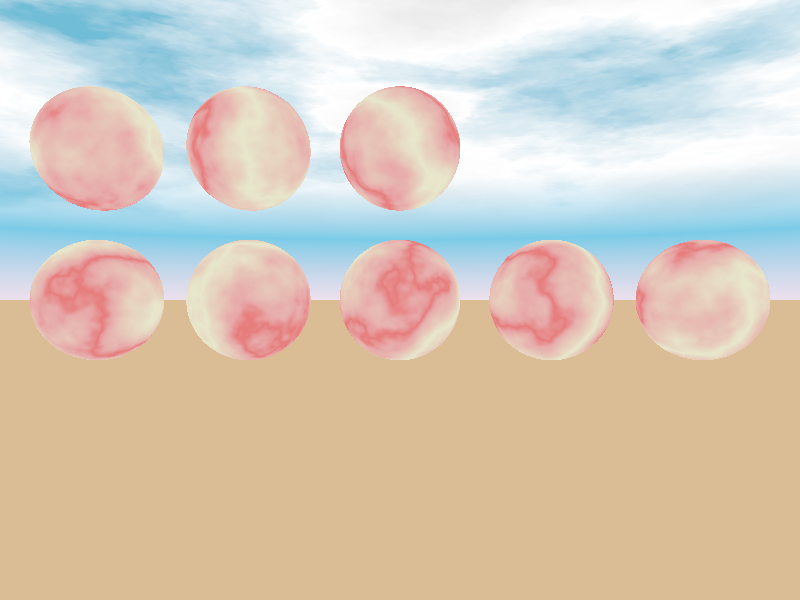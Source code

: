 // 2_texture4.pov

#include "colors.inc"  
#include "skies.inc"  
#include "textures.inc"        

              
camera{ 
  location <0.0, 0.0, -4.0> 
  look_at  <0.0, 0.0, 0.0> 
  right x * image_width / image_height 
} 
light_source { 
  <5.0,5.0,-5.0> 
  color rgb <1.0, 1.0, 1.0>
} 
sky_sphere {
  S_Cloud2
}
plane {
  y, -1
  pigment { color rgb <0.7,0.5,0.3> }
}         
sphere {
  <-2, 0, 0>  0.4     
  texture {
    Red_Marble  
    finish { Shiny }
    scale 1.0
  }   
}
sphere {
  <-1, 0, 0>  0.4     
  texture {
     Red_Marble 
    finish { Dull }
    scale 1.0
  }   
}
sphere {
  <0, 0, 0>  0.4     
  texture {
    Red_Marble  
    finish { Glossy }
    scale 1.0
  }   
}
sphere {
  <1, 0, 0>  0.4     
  texture {
    Red_Marble  
    finish { Luminous }
    scale 1.0
  }   
}
sphere {
  <2, 0, 0>  0.4     
  texture {
    Red_Marble  
    finish { Mirror }
    scale 1.0
  }   
}  

sphere {
  <-2, 0, 0>  0.4     
  texture {
    Red_Marble 
    finish { Shiny }
    scale 1.0
  }   
}
sphere {
  <-2, 1, 0>  0.4     
  texture {
    Red_Marble  
    finish { Phong_Shiny }
    scale 1.0
  }   
}
sphere {
  <-1, 1, 0>  0.4     
  texture {
    Red_Marble  
    finish { Phong_Dull }
    scale 1.0
  }   
}
sphere {
  <0, 1, 0>  0.4     
  texture {
    Red_Marble 
    finish { Phong_Glossy }
    scale 1.0
  }   
}